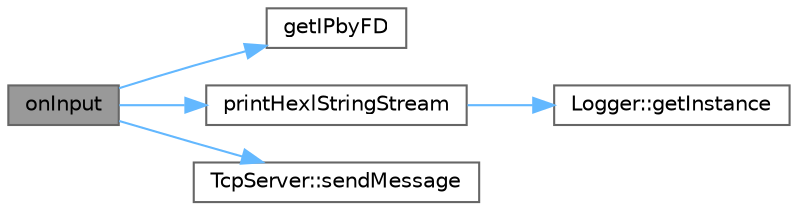 digraph "onInput"
{
 // LATEX_PDF_SIZE
  bgcolor="transparent";
  edge [fontname=Helvetica,fontsize=10,labelfontname=Helvetica,labelfontsize=10];
  node [fontname=Helvetica,fontsize=10,shape=box,height=0.2,width=0.4];
  rankdir="LR";
  Node1 [id="Node000001",label="onInput",height=0.2,width=0.4,color="gray40", fillcolor="grey60", style="filled", fontcolor="black",tooltip=" "];
  Node1 -> Node2 [id="edge5_Node000001_Node000002",color="steelblue1",style="solid",tooltip=" "];
  Node2 [id="Node000002",label="getIPbyFD",height=0.2,width=0.4,color="grey40", fillcolor="white", style="filled",URL="$TcpUtilities_8cpp.html#aaaf10de34656611238d20b626ff75b2a",tooltip="Retrieves the IP address of a client connected to a socket."];
  Node1 -> Node3 [id="edge6_Node000001_Node000003",color="steelblue1",style="solid",tooltip=" "];
  Node3 [id="Node000003",label="printHexlStringStream",height=0.2,width=0.4,color="grey40", fillcolor="white", style="filled",URL="$TcpUtilities_8cpp.html#a0dfe0ca92ee808cd48b793d3e9964016",tooltip="Prints the hexadecimal representation of a given string buffer."];
  Node3 -> Node4 [id="edge7_Node000003_Node000004",color="steelblue1",style="solid",tooltip=" "];
  Node4 [id="Node000004",label="Logger::getInstance",height=0.2,width=0.4,color="grey40", fillcolor="white", style="filled",URL="$classLogger.html#ab800154fe06cf4d006da6bdd0e81ed48",tooltip="Get the singleton instance of Logger."];
  Node1 -> Node5 [id="edge8_Node000001_Node000005",color="steelblue1",style="solid",tooltip=" "];
  Node5 [id="Node000005",label="TcpServer::sendMessage",height=0.2,width=0.4,color="grey40", fillcolor="white", style="filled",URL="$classTcpServer.html#a267fa76ef650fbb743f60a7059d0b674",tooltip="Sends a message to a specified socket descriptor."];
}
